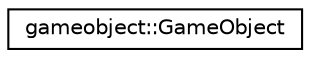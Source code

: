 digraph "Graphical Class Hierarchy"
{
 // LATEX_PDF_SIZE
  edge [fontname="Helvetica",fontsize="10",labelfontname="Helvetica",labelfontsize="10"];
  node [fontname="Helvetica",fontsize="10",shape=record];
  rankdir="LR";
  Node0 [label="gameobject::GameObject",height=0.2,width=0.4,color="black", fillcolor="white", style="filled",URL="$classgameobject_1_1GameObject.html",tooltip="Main game object Class."];
}
